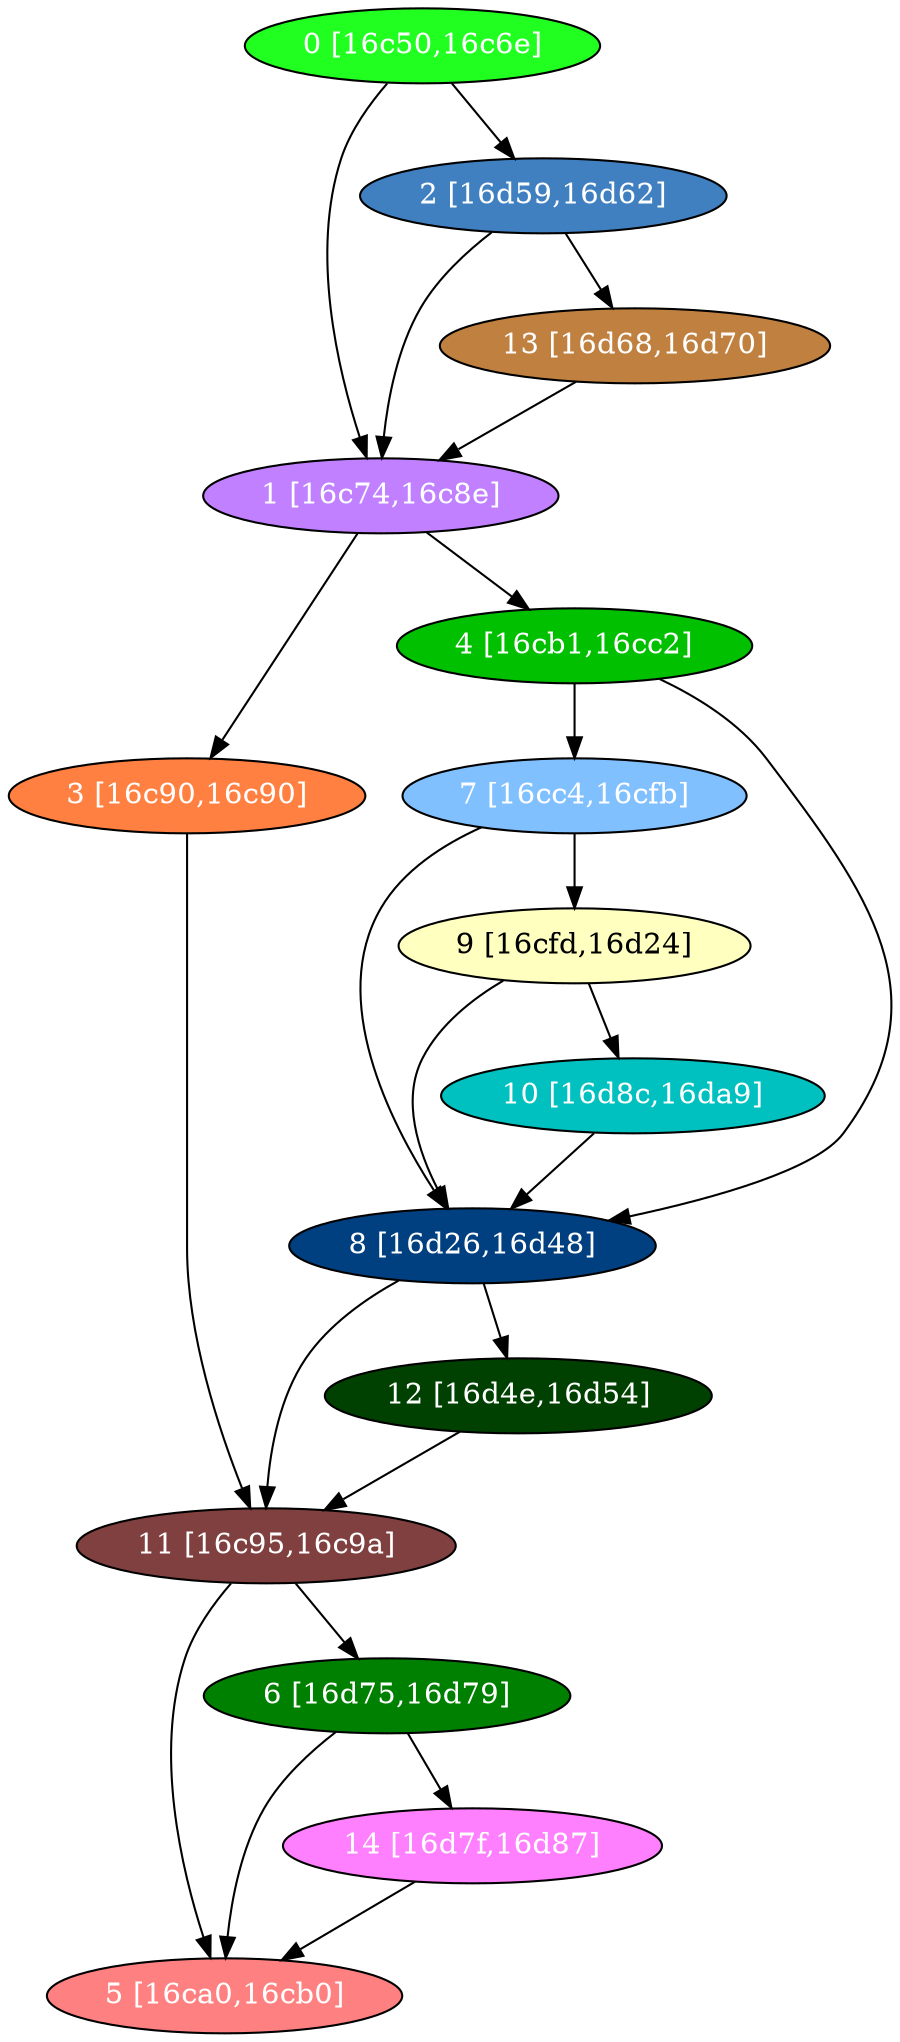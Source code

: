 diGraph libnss3{
	libnss3_0  [style=filled fillcolor="#20FF20" fontcolor="#ffffff" shape=oval label="0 [16c50,16c6e]"]
	libnss3_1  [style=filled fillcolor="#C080FF" fontcolor="#ffffff" shape=oval label="1 [16c74,16c8e]"]
	libnss3_2  [style=filled fillcolor="#4080C0" fontcolor="#ffffff" shape=oval label="2 [16d59,16d62]"]
	libnss3_3  [style=filled fillcolor="#FF8040" fontcolor="#ffffff" shape=oval label="3 [16c90,16c90]"]
	libnss3_4  [style=filled fillcolor="#00C000" fontcolor="#ffffff" shape=oval label="4 [16cb1,16cc2]"]
	libnss3_5  [style=filled fillcolor="#FF8080" fontcolor="#ffffff" shape=oval label="5 [16ca0,16cb0]"]
	libnss3_6  [style=filled fillcolor="#008000" fontcolor="#ffffff" shape=oval label="6 [16d75,16d79]"]
	libnss3_7  [style=filled fillcolor="#80C0FF" fontcolor="#ffffff" shape=oval label="7 [16cc4,16cfb]"]
	libnss3_8  [style=filled fillcolor="#004080" fontcolor="#ffffff" shape=oval label="8 [16d26,16d48]"]
	libnss3_9  [style=filled fillcolor="#FFFFC0" fontcolor="#000000" shape=oval label="9 [16cfd,16d24]"]
	libnss3_a  [style=filled fillcolor="#00C0C0" fontcolor="#ffffff" shape=oval label="10 [16d8c,16da9]"]
	libnss3_b  [style=filled fillcolor="#804040" fontcolor="#ffffff" shape=oval label="11 [16c95,16c9a]"]
	libnss3_c  [style=filled fillcolor="#004000" fontcolor="#ffffff" shape=oval label="12 [16d4e,16d54]"]
	libnss3_d  [style=filled fillcolor="#C08040" fontcolor="#ffffff" shape=oval label="13 [16d68,16d70]"]
	libnss3_e  [style=filled fillcolor="#FF80FF" fontcolor="#ffffff" shape=oval label="14 [16d7f,16d87]"]

	libnss3_0 -> libnss3_1
	libnss3_0 -> libnss3_2
	libnss3_1 -> libnss3_3
	libnss3_1 -> libnss3_4
	libnss3_2 -> libnss3_1
	libnss3_2 -> libnss3_d
	libnss3_3 -> libnss3_b
	libnss3_4 -> libnss3_7
	libnss3_4 -> libnss3_8
	libnss3_6 -> libnss3_5
	libnss3_6 -> libnss3_e
	libnss3_7 -> libnss3_8
	libnss3_7 -> libnss3_9
	libnss3_8 -> libnss3_b
	libnss3_8 -> libnss3_c
	libnss3_9 -> libnss3_8
	libnss3_9 -> libnss3_a
	libnss3_a -> libnss3_8
	libnss3_b -> libnss3_5
	libnss3_b -> libnss3_6
	libnss3_c -> libnss3_b
	libnss3_d -> libnss3_1
	libnss3_e -> libnss3_5
}